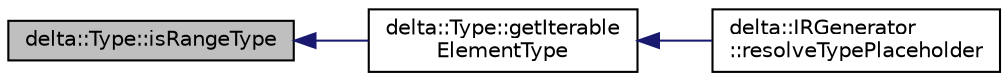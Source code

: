digraph "delta::Type::isRangeType"
{
  edge [fontname="Helvetica",fontsize="10",labelfontname="Helvetica",labelfontsize="10"];
  node [fontname="Helvetica",fontsize="10",shape=record];
  rankdir="LR";
  Node441 [label="delta::Type::isRangeType",height=0.2,width=0.4,color="black", fillcolor="grey75", style="filled", fontcolor="black"];
  Node441 -> Node442 [dir="back",color="midnightblue",fontsize="10",style="solid",fontname="Helvetica"];
  Node442 [label="delta::Type::getIterable\lElementType",height=0.2,width=0.4,color="black", fillcolor="white", style="filled",URL="$structdelta_1_1_type.html#a4f79fd97173997594b72111e760f9c21"];
  Node442 -> Node443 [dir="back",color="midnightblue",fontsize="10",style="solid",fontname="Helvetica"];
  Node443 [label="delta::IRGenerator\l::resolveTypePlaceholder",height=0.2,width=0.4,color="black", fillcolor="white", style="filled",URL="$classdelta_1_1_i_r_generator.html#a3dcb9317d090022c47d62a2df03c46f7"];
}

